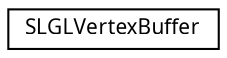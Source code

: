 digraph "Graphical Class Hierarchy"
{
 // LATEX_PDF_SIZE
  edge [fontname="Arial.ttf",fontsize="10",labelfontname="Arial.ttf",labelfontsize="10"];
  node [fontname="Arial.ttf",fontsize="10",shape=record];
  rankdir="LR";
  Node0 [label="SLGLVertexBuffer",height=0.2,width=0.4,color="black", fillcolor="white", style="filled",URL="$class_s_l_g_l_vertex_buffer.html",tooltip="SLGLVertexBuffer encapsulates an OpenGL buffer for vertex attributes."];
}

